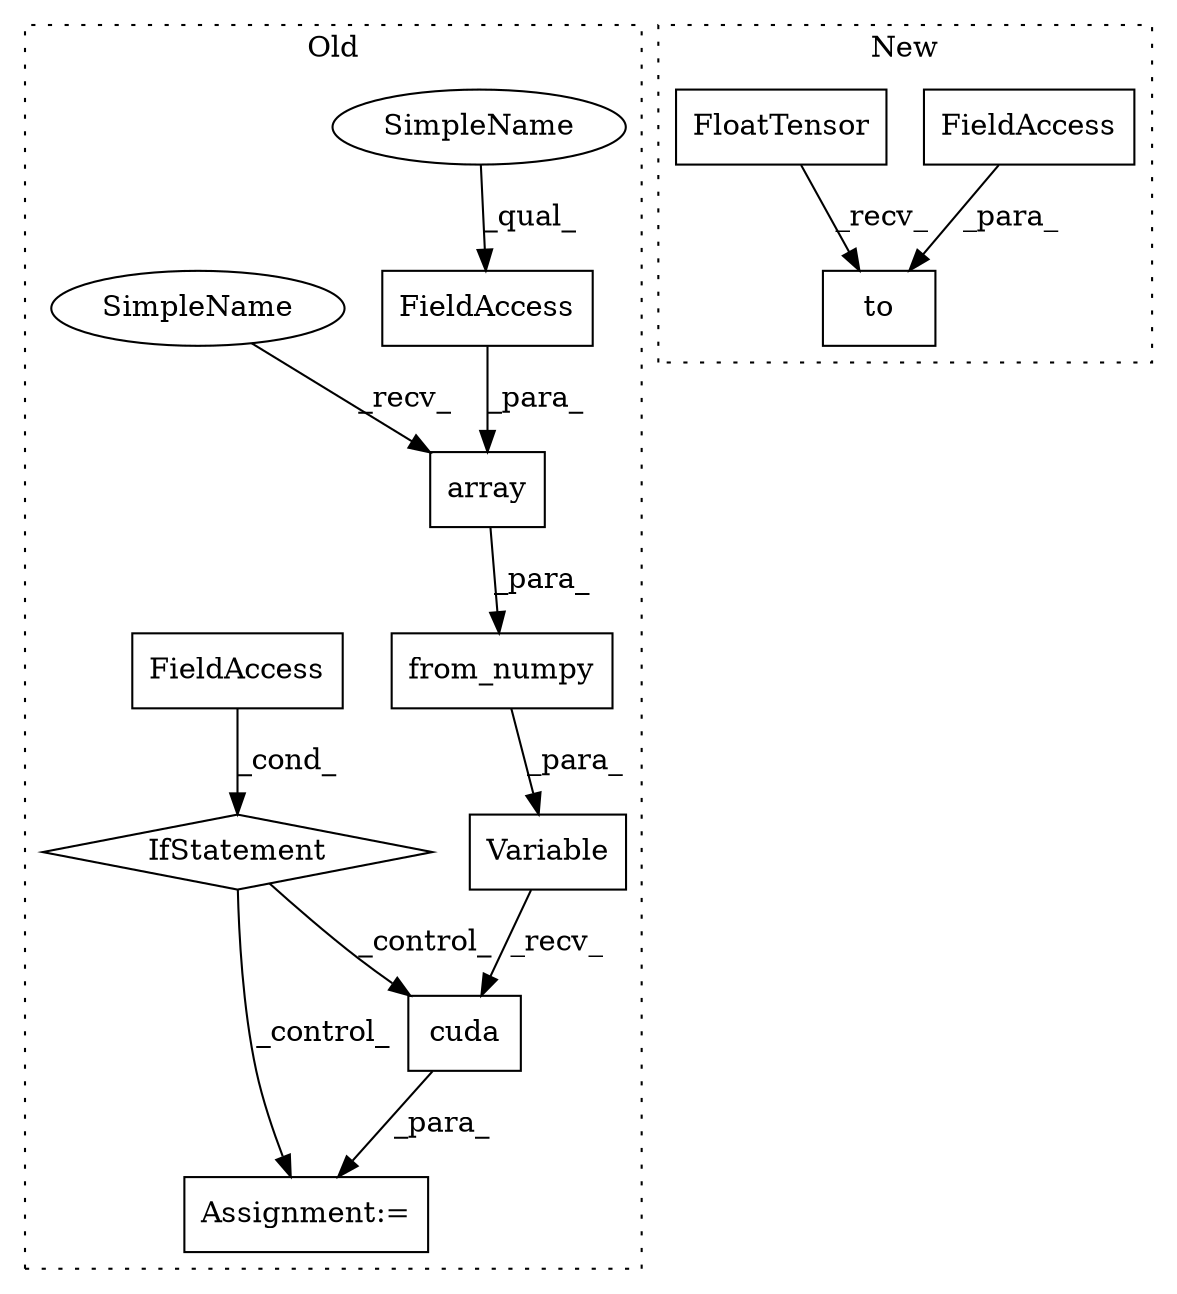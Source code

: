 digraph G {
subgraph cluster0 {
3 [label="array" a="32" s="5873,5905" l="6,1" shape="box"];
4 [label="cuda" a="32" s="6027" l="6" shape="box"];
5 [label="Variable" a="32" s="5841,5907" l="9,1" shape="box"];
6 [label="IfStatement" a="25" s="5920,5933" l="4,2" shape="diamond"];
8 [label="Assignment:=" a="7" s="6011" l="1" shape="box"];
9 [label="from_numpy" a="32" s="5856,5906" l="11,1" shape="box"];
10 [label="FieldAccess" a="22" s="5892" l="13" shape="box"];
11 [label="SimpleName" a="42" s="5892" l="5" shape="ellipse"];
12 [label="SimpleName" a="42" s="5867" l="5" shape="ellipse"];
13 [label="FieldAccess" a="22" s="5924" l="4" shape="box"];
label = "Old";
style="dotted";
}
subgraph cluster1 {
1 [label="to" a="32" s="5742,5751" l="3,1" shape="box"];
2 [label="FieldAccess" a="22" s="5745" l="6" shape="box"];
7 [label="FloatTensor" a="32" s="5716,5740" l="12,1" shape="box"];
label = "New";
style="dotted";
}
2 -> 1 [label="_para_"];
3 -> 9 [label="_para_"];
4 -> 8 [label="_para_"];
5 -> 4 [label="_recv_"];
6 -> 4 [label="_control_"];
6 -> 8 [label="_control_"];
7 -> 1 [label="_recv_"];
9 -> 5 [label="_para_"];
10 -> 3 [label="_para_"];
11 -> 10 [label="_qual_"];
12 -> 3 [label="_recv_"];
13 -> 6 [label="_cond_"];
}